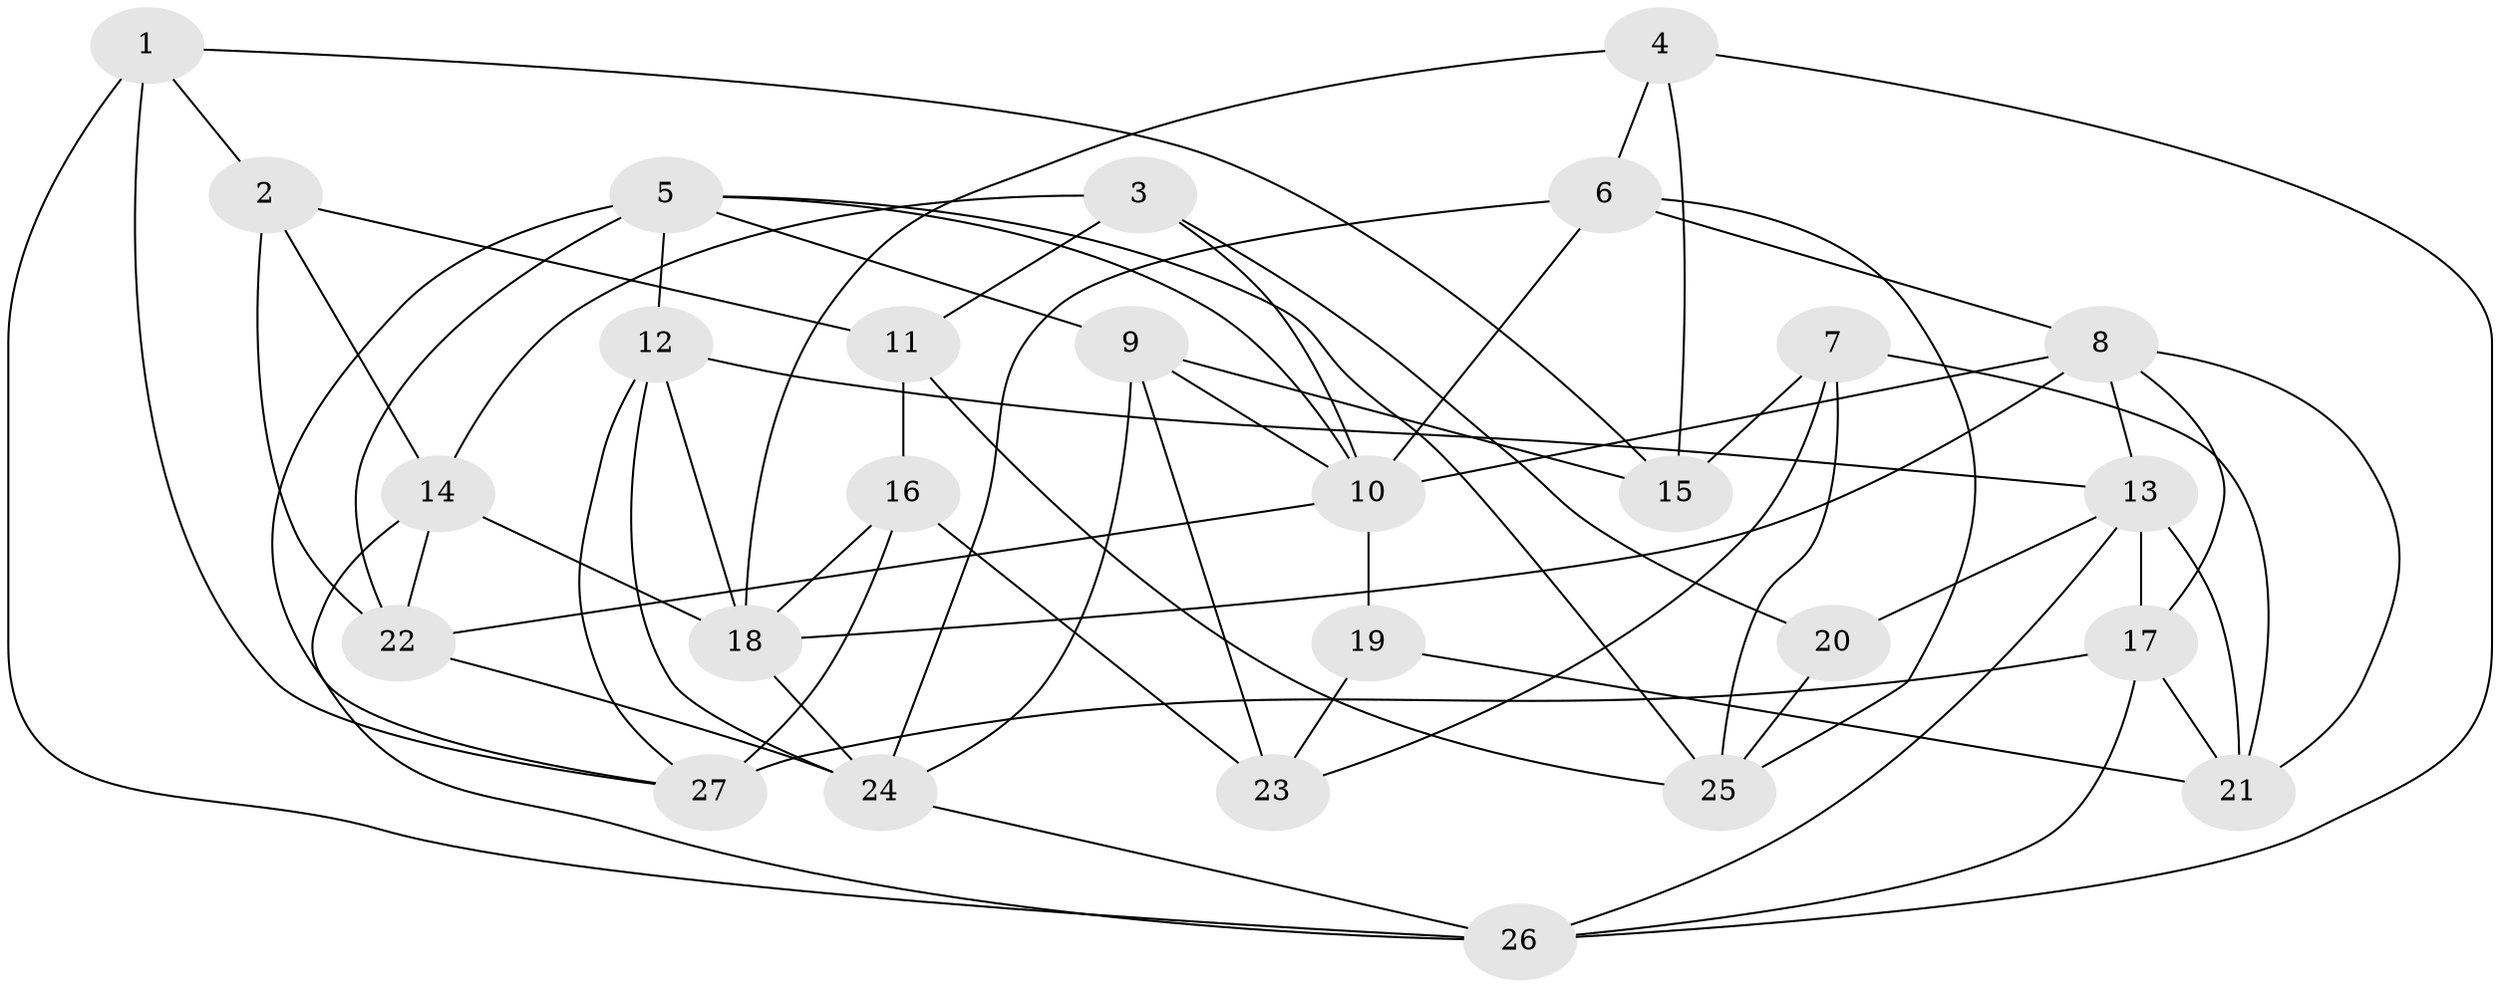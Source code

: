 // original degree distribution, {4: 1.0}
// Generated by graph-tools (version 1.1) at 2025/02/03/09/25 03:02:55]
// undirected, 27 vertices, 65 edges
graph export_dot {
graph [start="1"]
  node [color=gray90,style=filled];
  1;
  2;
  3;
  4;
  5;
  6;
  7;
  8;
  9;
  10;
  11;
  12;
  13;
  14;
  15;
  16;
  17;
  18;
  19;
  20;
  21;
  22;
  23;
  24;
  25;
  26;
  27;
  1 -- 2 [weight=1.0];
  1 -- 15 [weight=1.0];
  1 -- 26 [weight=1.0];
  1 -- 27 [weight=1.0];
  2 -- 11 [weight=2.0];
  2 -- 14 [weight=1.0];
  2 -- 22 [weight=2.0];
  3 -- 10 [weight=1.0];
  3 -- 11 [weight=1.0];
  3 -- 14 [weight=2.0];
  3 -- 20 [weight=2.0];
  4 -- 6 [weight=1.0];
  4 -- 15 [weight=1.0];
  4 -- 18 [weight=1.0];
  4 -- 26 [weight=1.0];
  5 -- 9 [weight=1.0];
  5 -- 10 [weight=1.0];
  5 -- 12 [weight=1.0];
  5 -- 22 [weight=1.0];
  5 -- 25 [weight=1.0];
  5 -- 27 [weight=1.0];
  6 -- 8 [weight=1.0];
  6 -- 10 [weight=1.0];
  6 -- 24 [weight=2.0];
  6 -- 25 [weight=1.0];
  7 -- 15 [weight=2.0];
  7 -- 21 [weight=1.0];
  7 -- 23 [weight=1.0];
  7 -- 25 [weight=2.0];
  8 -- 10 [weight=1.0];
  8 -- 13 [weight=1.0];
  8 -- 17 [weight=1.0];
  8 -- 18 [weight=1.0];
  8 -- 21 [weight=1.0];
  9 -- 10 [weight=1.0];
  9 -- 15 [weight=2.0];
  9 -- 23 [weight=1.0];
  9 -- 24 [weight=1.0];
  10 -- 19 [weight=2.0];
  10 -- 22 [weight=1.0];
  11 -- 16 [weight=2.0];
  11 -- 25 [weight=1.0];
  12 -- 13 [weight=1.0];
  12 -- 18 [weight=1.0];
  12 -- 24 [weight=2.0];
  12 -- 27 [weight=1.0];
  13 -- 17 [weight=1.0];
  13 -- 20 [weight=1.0];
  13 -- 21 [weight=1.0];
  13 -- 26 [weight=1.0];
  14 -- 18 [weight=1.0];
  14 -- 22 [weight=1.0];
  14 -- 26 [weight=1.0];
  16 -- 18 [weight=1.0];
  16 -- 23 [weight=2.0];
  16 -- 27 [weight=1.0];
  17 -- 21 [weight=1.0];
  17 -- 26 [weight=1.0];
  17 -- 27 [weight=2.0];
  18 -- 24 [weight=1.0];
  19 -- 21 [weight=2.0];
  19 -- 23 [weight=2.0];
  20 -- 25 [weight=1.0];
  22 -- 24 [weight=1.0];
  24 -- 26 [weight=1.0];
}
